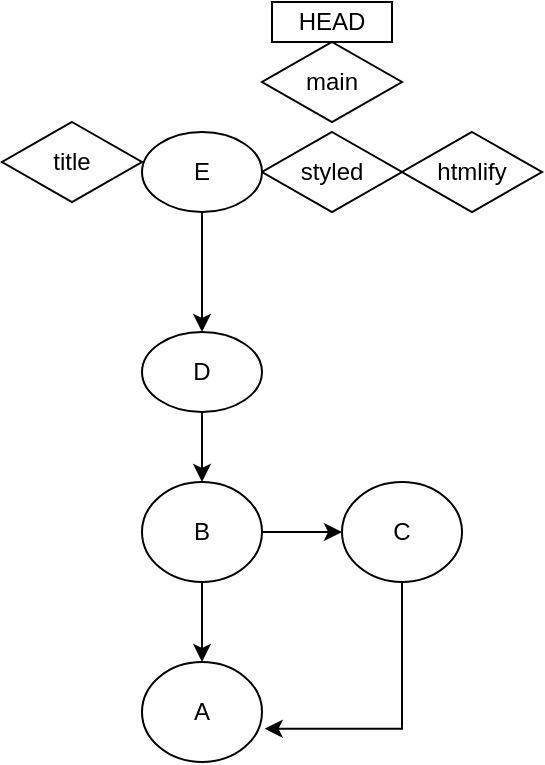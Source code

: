 <mxfile version="24.7.12">
  <diagram name="Página-1" id="O3ah3-ypZ95lHd-5plx0">
    <mxGraphModel dx="1034" dy="412" grid="1" gridSize="10" guides="1" tooltips="1" connect="1" arrows="1" fold="1" page="1" pageScale="1" pageWidth="827" pageHeight="1169" math="0" shadow="0">
      <root>
        <mxCell id="0" />
        <mxCell id="1" parent="0" />
        <mxCell id="1mydGT7ySKppviEUDFsm-1" value="A" style="ellipse;whiteSpace=wrap;html=1;" vertex="1" parent="1">
          <mxGeometry x="340" y="350" width="60" height="50" as="geometry" />
        </mxCell>
        <mxCell id="1mydGT7ySKppviEUDFsm-21" value="" style="edgeStyle=orthogonalEdgeStyle;rounded=0;orthogonalLoop=1;jettySize=auto;html=1;" edge="1" parent="1" source="1mydGT7ySKppviEUDFsm-2" target="1mydGT7ySKppviEUDFsm-1">
          <mxGeometry relative="1" as="geometry" />
        </mxCell>
        <mxCell id="1mydGT7ySKppviEUDFsm-26" style="edgeStyle=orthogonalEdgeStyle;rounded=0;orthogonalLoop=1;jettySize=auto;html=1;entryX=0;entryY=0.5;entryDx=0;entryDy=0;" edge="1" parent="1" source="1mydGT7ySKppviEUDFsm-2" target="1mydGT7ySKppviEUDFsm-4">
          <mxGeometry relative="1" as="geometry" />
        </mxCell>
        <mxCell id="1mydGT7ySKppviEUDFsm-2" value="B" style="ellipse;whiteSpace=wrap;html=1;" vertex="1" parent="1">
          <mxGeometry x="340" y="260" width="60" height="50" as="geometry" />
        </mxCell>
        <mxCell id="1mydGT7ySKppviEUDFsm-4" value="C" style="ellipse;whiteSpace=wrap;html=1;" vertex="1" parent="1">
          <mxGeometry x="440" y="260" width="60" height="50" as="geometry" />
        </mxCell>
        <mxCell id="1mydGT7ySKppviEUDFsm-6" value="styled" style="rhombus;whiteSpace=wrap;html=1;" vertex="1" parent="1">
          <mxGeometry x="400" y="85" width="70" height="40" as="geometry" />
        </mxCell>
        <mxCell id="1mydGT7ySKppviEUDFsm-7" value="HEAD" style="rounded=0;whiteSpace=wrap;html=1;" vertex="1" parent="1">
          <mxGeometry x="405" y="20" width="60" height="20" as="geometry" />
        </mxCell>
        <mxCell id="1mydGT7ySKppviEUDFsm-8" value="main" style="rhombus;whiteSpace=wrap;html=1;" vertex="1" parent="1">
          <mxGeometry x="400" y="40" width="70" height="40" as="geometry" />
        </mxCell>
        <mxCell id="1mydGT7ySKppviEUDFsm-12" value="htmlify" style="rhombus;whiteSpace=wrap;html=1;" vertex="1" parent="1">
          <mxGeometry x="470" y="85" width="70" height="40" as="geometry" />
        </mxCell>
        <mxCell id="1mydGT7ySKppviEUDFsm-19" value="" style="edgeStyle=orthogonalEdgeStyle;rounded=0;orthogonalLoop=1;jettySize=auto;html=1;" edge="1" parent="1" source="1mydGT7ySKppviEUDFsm-14" target="1mydGT7ySKppviEUDFsm-2">
          <mxGeometry relative="1" as="geometry" />
        </mxCell>
        <mxCell id="1mydGT7ySKppviEUDFsm-14" value="D" style="ellipse;whiteSpace=wrap;html=1;" vertex="1" parent="1">
          <mxGeometry x="340" y="185" width="60" height="40" as="geometry" />
        </mxCell>
        <mxCell id="1mydGT7ySKppviEUDFsm-16" value="title" style="rhombus;whiteSpace=wrap;html=1;" vertex="1" parent="1">
          <mxGeometry x="270" y="80" width="70" height="40" as="geometry" />
        </mxCell>
        <mxCell id="1mydGT7ySKppviEUDFsm-20" value="" style="edgeStyle=orthogonalEdgeStyle;rounded=0;orthogonalLoop=1;jettySize=auto;html=1;" edge="1" parent="1" source="1mydGT7ySKppviEUDFsm-17" target="1mydGT7ySKppviEUDFsm-14">
          <mxGeometry relative="1" as="geometry" />
        </mxCell>
        <mxCell id="1mydGT7ySKppviEUDFsm-17" value="E" style="ellipse;whiteSpace=wrap;html=1;" vertex="1" parent="1">
          <mxGeometry x="340" y="85" width="60" height="40" as="geometry" />
        </mxCell>
        <mxCell id="1mydGT7ySKppviEUDFsm-24" style="edgeStyle=orthogonalEdgeStyle;rounded=0;orthogonalLoop=1;jettySize=auto;html=1;exitX=0.5;exitY=1;exitDx=0;exitDy=0;entryX=1.022;entryY=0.667;entryDx=0;entryDy=0;entryPerimeter=0;" edge="1" parent="1" source="1mydGT7ySKppviEUDFsm-4" target="1mydGT7ySKppviEUDFsm-1">
          <mxGeometry relative="1" as="geometry">
            <Array as="points">
              <mxPoint x="470" y="383" />
            </Array>
          </mxGeometry>
        </mxCell>
      </root>
    </mxGraphModel>
  </diagram>
</mxfile>

